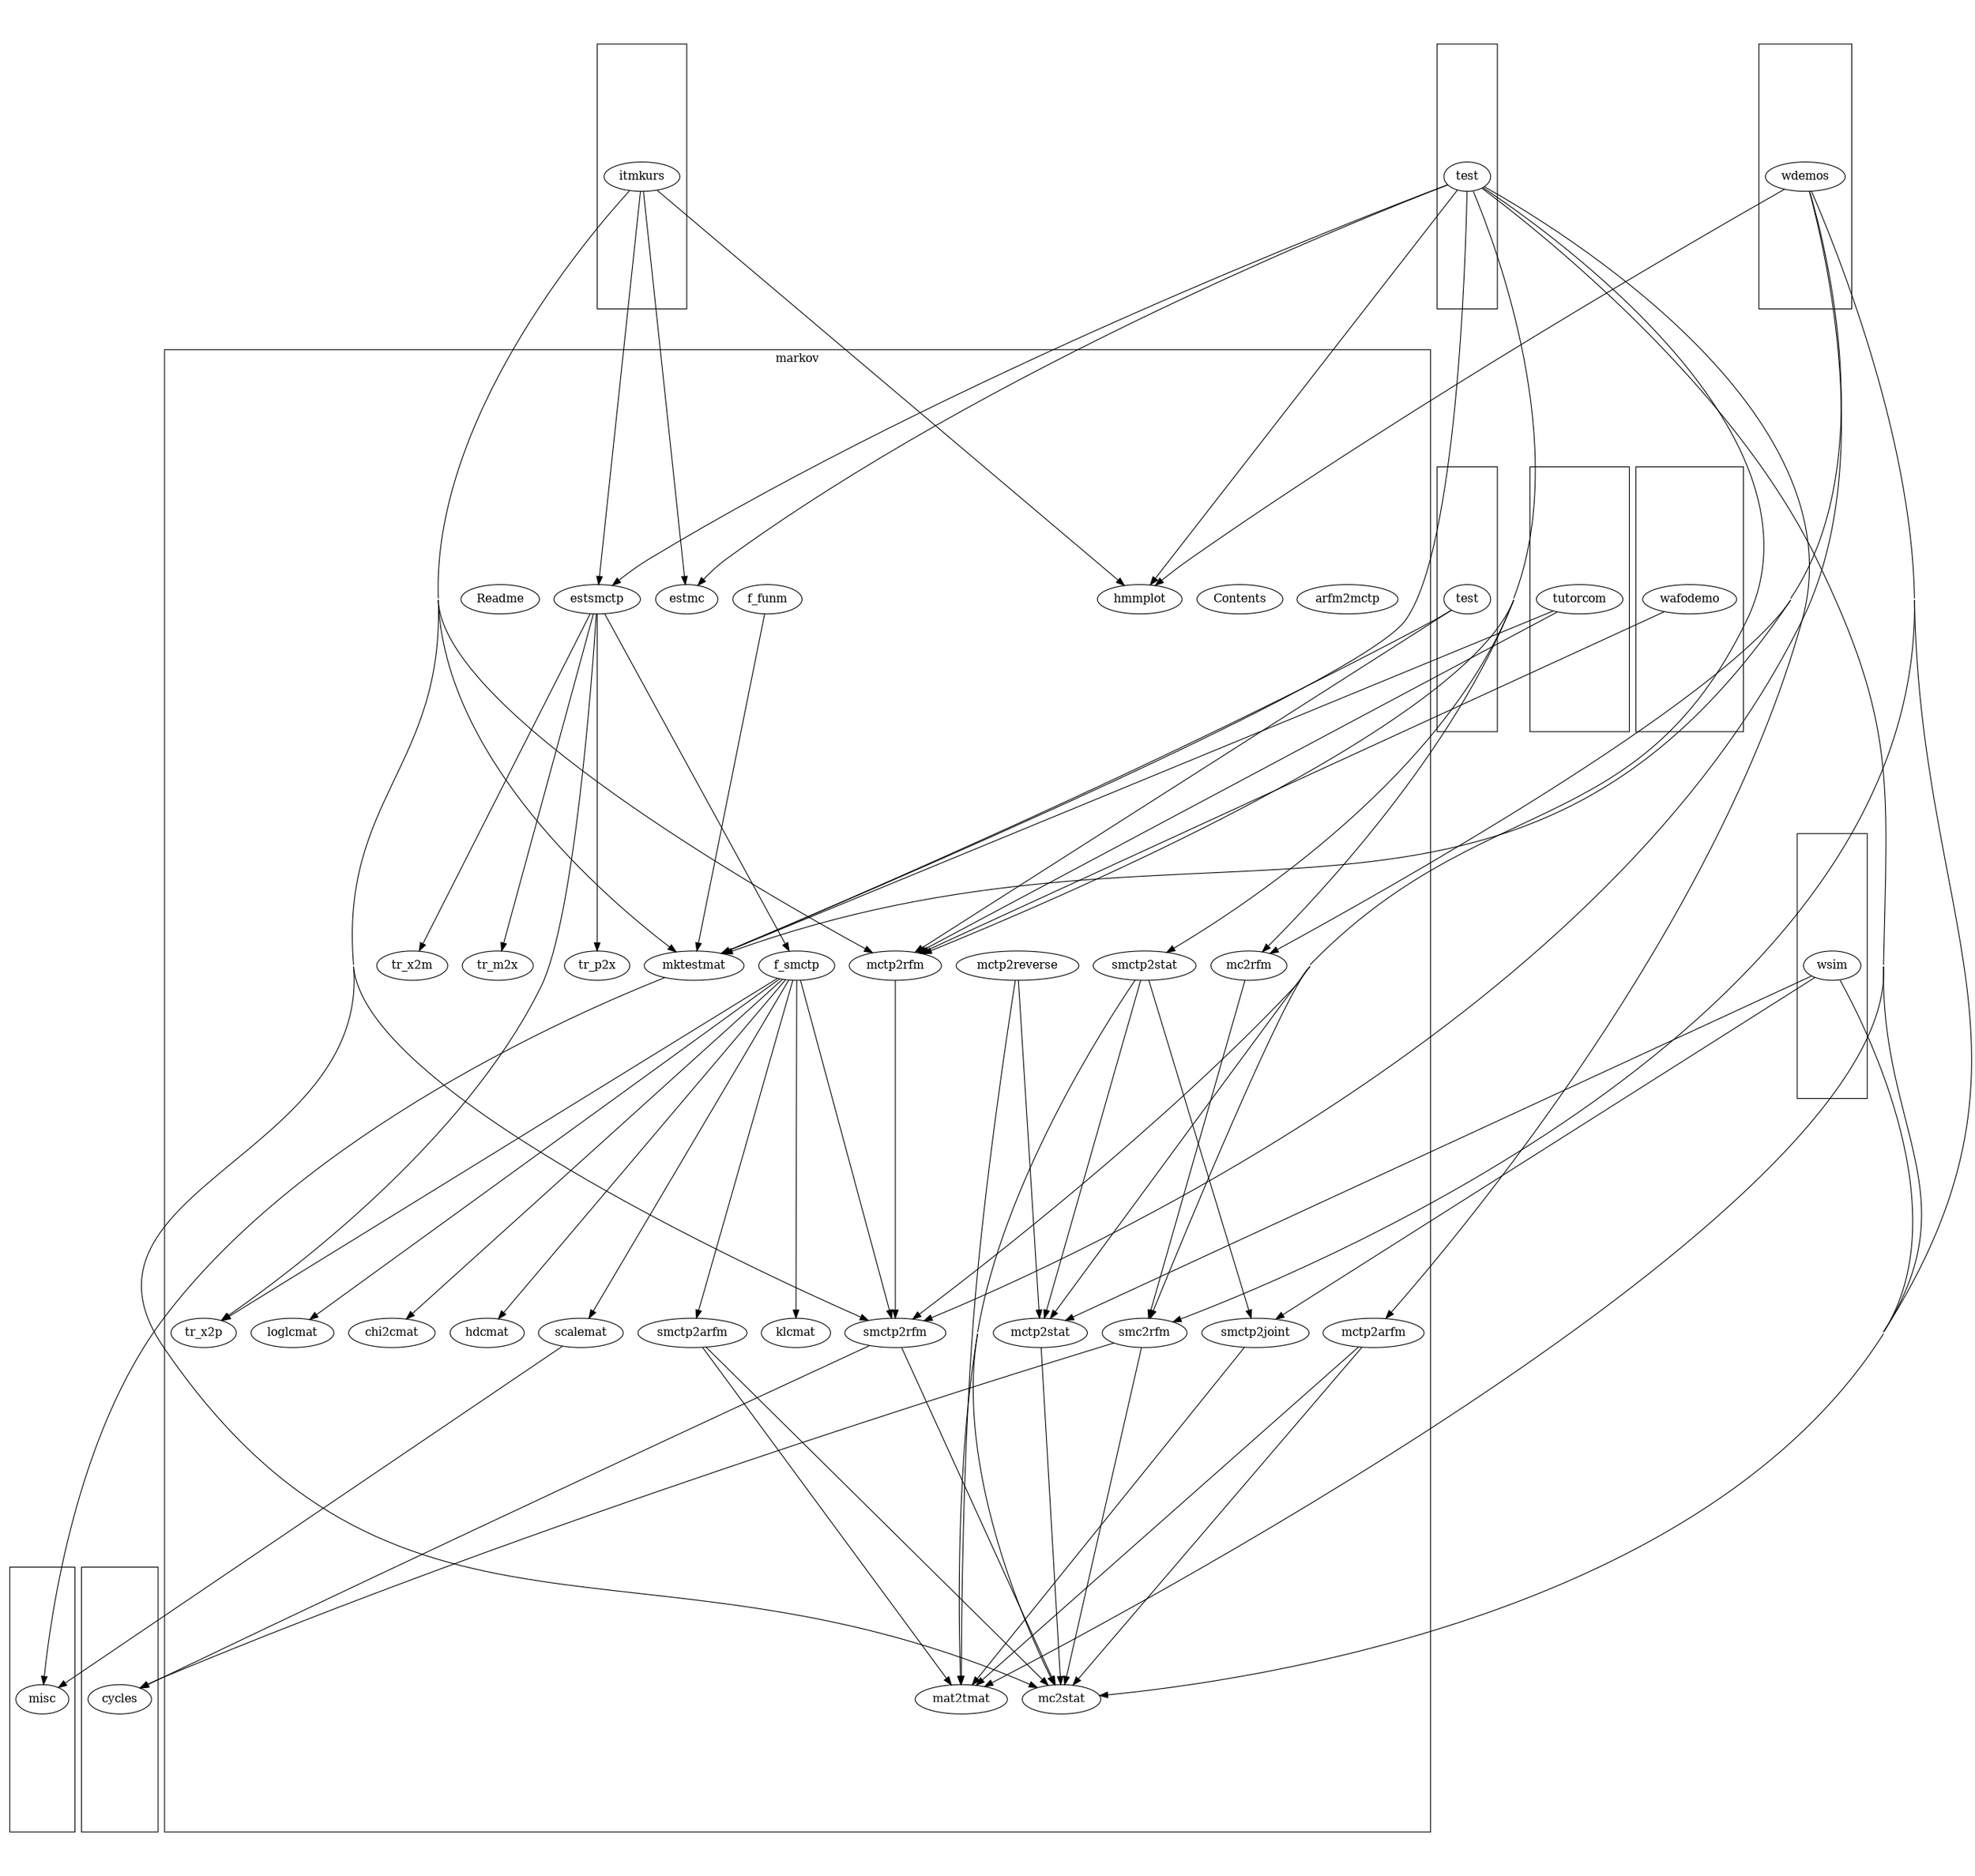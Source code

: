 /* Created by dotwrite for Matlab */
digraph dotwrite2 {
 size = "17.9988,17.9988";
 ratio = fill;
 concentrate = true;
 edge [constraint = true];
 subgraph cluster1 {
 URL = "../../wafo/cycles/graph.html";
1;
}
 subgraph cluster2 {
 URL = "../../wafo/cycles/test/graph.html";
2;
}
 subgraph cluster3 {
 URL = "../../wafo/markov/test/graph.html";
3;
}
 subgraph cluster4 {
 URL = "../../wafo/misc/graph.html";
4;
}
 subgraph cluster5 {
 URL = "../../wafo/papers/tutorcom/graph.html";
5;
}
 subgraph cluster6 {
 URL = "../../wafo/papers/wafodemo/graph.html";
6;
}
 subgraph cluster7 {
 URL = "../../wafo/wdemos/graph.html";
7;
}
 subgraph cluster8 {
 URL = "../../wafo/wdemos/itmkurs/graph.html";
8;
}
 subgraph cluster9 {
 URL = "../../wafo/wsim/graph.html";
9;
}
 subgraph cluster10 {
 label = "markov";
 URL = "index.html";
10;
11;
12;
13;
14;
15;
16;
17;
18;
19;
20;
21;
22;
23;
24;
25;
26;
27;
28;
29;
30;
31;
32;
33;
34;
35;
36;
37;
38;
39;
}
  2 -> 26;
  2 -> 28;
  3 -> 13;
  3 -> 14;
  3 -> 18;
  3 -> 21;
  3 -> 22;
  3 -> 23;
  3 -> 24;
  3 -> 26;
  3 -> 27;
  3 -> 28;
  3 -> 31;
  3 -> 34;
  3 -> 35;
  5 -> 26;
  5 -> 28;
  6 -> 26;
  7 -> 18;
  7 -> 22;
  7 -> 23;
  7 -> 28;
  7 -> 31;
  7 -> 34;
  8 -> 13;
  8 -> 14;
  8 -> 18;
  8 -> 23;
  8 -> 26;
  8 -> 28;
  8 -> 34;
  9 -> 23;
  9 -> 27;
  9 -> 33;
  14 -> 16;
  14 -> 36;
  14 -> 37;
  14 -> 38;
  14 -> 39;
  15 -> 28;
  16 -> 11;
  16 -> 17;
  16 -> 19;
  16 -> 20;
  16 -> 30;
  16 -> 32;
  16 -> 34;
  16 -> 39;
  22 -> 31;
  24 -> 21;
  24 -> 23;
  25 -> 21;
  25 -> 27;
  26 -> 34;
  27 -> 23;
  28 -> 4;
  30 -> 4;
  31 -> 1;
  31 -> 23;
  32 -> 21;
  32 -> 23;
  33 -> 21;
  34 -> 1;
  34 -> 23;
  35 -> 21;
  35 -> 23;
  35 -> 27;
  35 -> 33;

 1 [URL="../../wafo/cycles/graph.html",label="cycles"];
 2 [URL="../../wafo/cycles/test/graph.html",label="test"];
 3 [URL="../../wafo/markov/test/graph.html",label="test"];
 4 [URL="../../wafo/misc/graph.html",label="misc"];
 5 [URL="../../wafo/papers/tutorcom/graph.html",label="tutorcom"];
 6 [URL="../../wafo/papers/wafodemo/graph.html",label="wafodemo"];
 7 [URL="../../wafo/wdemos/graph.html",label="wdemos"];
 8 [URL="../../wafo/wdemos/itmkurs/graph.html",label="itmkurs"];
 9 [URL="../../wafo/wsim/graph.html",label="wsim"];
 10 [URL="arfm2mctp.html",label="arfm2mctp"];
 11 [URL="chi2cmat.html",label="chi2cmat"];
 12 [URL="Contents.html",label="Contents"];
 13 [URL="estmc.html",label="estmc"];
 14 [URL="estsmctp.html",label="estsmctp"];
 15 [URL="f_funm.html",label="f_funm"];
 16 [URL="f_smctp.html",label="f_smctp"];
 17 [URL="hdcmat.html",label="hdcmat"];
 18 [URL="hmmplot.html",label="hmmplot"];
 19 [URL="klcmat.html",label="klcmat"];
 20 [URL="loglcmat.html",label="loglcmat"];
 21 [URL="mat2tmat.html",label="mat2tmat"];
 22 [URL="mc2rfm.html",label="mc2rfm"];
 23 [URL="mc2stat.html",label="mc2stat"];
 24 [URL="mctp2arfm.html",label="mctp2arfm"];
 25 [URL="mctp2reverse.html",label="mctp2reverse"];
 26 [URL="mctp2rfm.html",label="mctp2rfm"];
 27 [URL="mctp2stat.html",label="mctp2stat"];
 28 [URL="mktestmat.html",label="mktestmat"];
 29 [URL="Readme.html",label="Readme"];
 30 [URL="scalemat.html",label="scalemat"];
 31 [URL="smc2rfm.html",label="smc2rfm"];
 32 [URL="smctp2arfm.html",label="smctp2arfm"];
 33 [URL="smctp2joint.html",label="smctp2joint"];
 34 [URL="smctp2rfm.html",label="smctp2rfm"];
 35 [URL="smctp2stat.html",label="smctp2stat"];
 36 [URL="tr_m2x.html",label="tr_m2x"];
 37 [URL="tr_p2x.html",label="tr_p2x"];
 38 [URL="tr_x2m.html",label="tr_x2m"];
 39 [URL="tr_x2p.html",label="tr_x2p"];
}